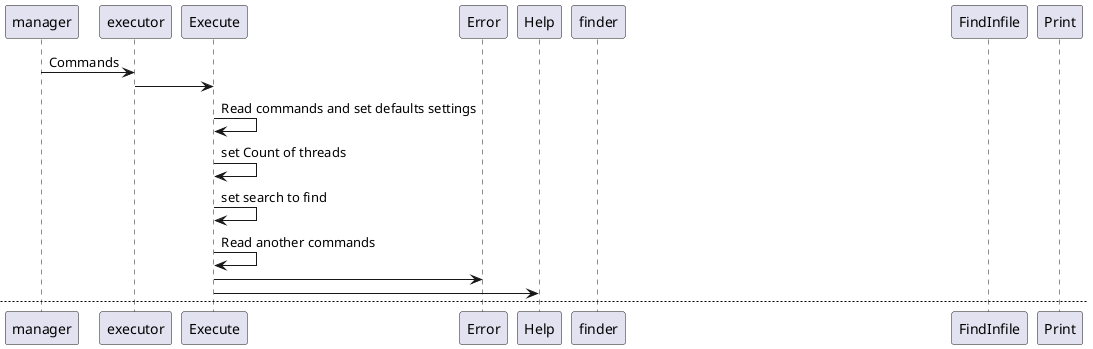 @startuml FindProcess
manager -> executor : Commands
executor -> Execute
Execute -> Execute : Read commands and set defaults settings
Execute -> Execute : set Count of threads
Execute -> Execute : set search to find
Execute -> Execute : Read another commands
Execute -> Error
Execute -> Help
newpage Find strings
Execute -> Execute : Create threads
Execute -> finder : Commands
finder -> FindInfile 
FindInfile -> finder : result of search {line: xx, thread №: yy, time: zz and another}
newpage Return result
finder -> executor
executor -> Print : result that depends on commands
@enduml
